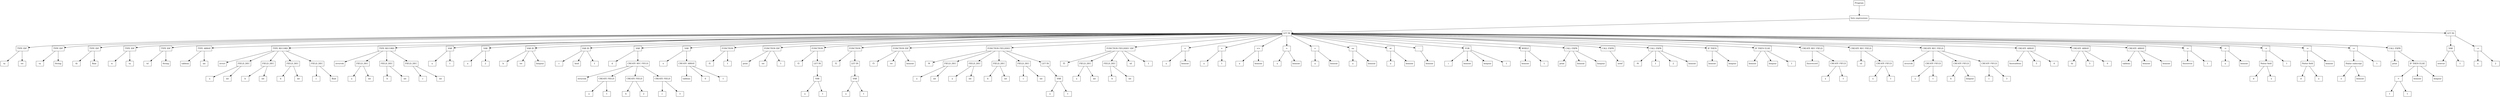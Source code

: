 digraph "ast"{

	nodesep=1;
	ranksep=1;

	N2 [label="LET IN", shape="box"];
	N4 [label="ta", shape="box"];
	N5 [label="int", shape="box"];
	N3 [label="TYPE IDF", shape="box"];
	N7 [label="ta", shape="box"];
	N8 [label="String", shape="box"];
	N6 [label="TYPE IDF", shape="box"];
	N10 [label="tb", shape="box"];
	N11 [label="float", shape="box"];
	N9 [label="TYPE IDF", shape="box"];
	N13 [label="tc", shape="box"];
	N14 [label="ta", shape="box"];
	N12 [label="TYPE IDF", shape="box"];
	N16 [label="td", shape="box"];
	N17 [label="String", shape="box"];
	N15 [label="TYPE IDF", shape="box"];
	N19 [label="tableau", shape="box"];
	N20 [label="int", shape="box"];
	N18 [label="TYPE ARRAY", shape="box"];
	N22 [label="struct", shape="box"];
	N24 [label="a", shape="box"];
	N25 [label="int", shape="box"];
	N23 [label="FIELD_DEC", shape="box"];
	N21 [label="TYPE RECORD", shape="box"];
	N27 [label="b", shape="box"];
	N28 [label="int", shape="box"];
	N26 [label="FIELD_DEC", shape="box"];
	N30 [label="b", shape="box"];
	N31 [label="int", shape="box"];
	N29 [label="FIELD_DEC", shape="box"];
	N33 [label="c", shape="box"];
	N34 [label="float", shape="box"];
	N32 [label="FIELD_DEC", shape="box"];
	N36 [label="structok", shape="box"];
	N38 [label="a", shape="box"];
	N39 [label="int", shape="box"];
	N37 [label="FIELD_DEC", shape="box"];
	N35 [label="TYPE RECORD", shape="box"];
	N41 [label="b", shape="box"];
	N42 [label="int", shape="box"];
	N40 [label="FIELD_DEC", shape="box"];
	N44 [label="c", shape="box"];
	N45 [label="int", shape="box"];
	N43 [label="FIELD_DEC", shape="box"];
	N47 [label="a", shape="box"];
	N48 [label="1", shape="box"];
	N46 [label="VAR", shape="box"];
	N50 [label="a", shape="box"];
	N51 [label="2", shape="box"];
	N49 [label="VAR", shape="box"];
	N53 [label="b", shape="box"];
	N54 [label="int", shape="box"];
	N55 [label="bonjour", shape="box"];
	N52 [label="VAR ID", shape="box"];
	N57 [label="c", shape="box"];
	N58 [label="bool", shape="box"];
	N59 [label="1", shape="box"];
	N56 [label="VAR ID", shape="box"];
	N61 [label="d", shape="box"];
	N62 [label="CREATE REC FIELD", shape="box"];
	N63 [label="structok", shape="box"];
	N64 [label="CREATE FIELD", shape="box"];
	N65 [label="a", shape="box"];
	N66 [label="1", shape="box"];
	N67 [label="CREATE FIELD", shape="box"];
	N68 [label="b", shape="box"];
	N69 [label="2", shape="box"];
	N70 [label="CREATE FIELD", shape="box"];
	N71 [label="c", shape="box"];
	N72 [label="3", shape="box"];
	N60 [label="VAR", shape="box"];
	N74 [label="e", shape="box"];
	N75 [label="CREATE ARRAY", shape="box"];
	N76 [label="tableau", shape="box"];
	N77 [label="0", shape="box"];
	N78 [label="1", shape="box"];
	N73 [label="VAR", shape="box"];
	N80 [label="f1", shape="box"];
	N81 [label="1", shape="box"];
	N79 [label="FONCTION", shape="box"];
	N83 [label="print", shape="box"];
	N84 [label="int", shape="box"];
	N85 [label="1", shape="box"];
	N82 [label="FONCTION IDF", shape="box"];
	N87 [label="f2", shape="box"];
	N88 [label="LET IN", shape="box"];
	N90 [label="a", shape="box"];
	N91 [label="1", shape="box"];
	N89 [label="VAR", shape="box"];
	N86 [label="FONCTION", shape="box"];
	N93 [label="f2", shape="box"];
	N94 [label="LET IN", shape="box"];
	N96 [label="a", shape="box"];
	N97 [label="1", shape="box"];
	N95 [label="VAR", shape="box"];
	N92 [label="FONCTION", shape="box"];
	N99 [label="f3", shape="box"];
	N100 [label="int", shape="box"];
	N101 [label="bonsoir", shape="box"];
	N98 [label="FONCTION IDF", shape="box"];
	N103 [label="f4", shape="box"];
	N105 [label="a", shape="box"];
	N106 [label="int", shape="box"];
	N104 [label="FIELD_DEC", shape="box"];
	N102 [label="FONCTION FIELDDEC", shape="box"];
	N108 [label="a", shape="box"];
	N109 [label="int", shape="box"];
	N107 [label="FIELD_DEC", shape="box"];
	N111 [label="b", shape="box"];
	N112 [label="int", shape="box"];
	N110 [label="FIELD_DEC", shape="box"];
	N114 [label="c", shape="box"];
	N115 [label="int", shape="box"];
	N113 [label="FIELD_DEC", shape="box"];
	N116 [label="LET IN", shape="box"];
	N118 [label="a", shape="box"];
	N119 [label="1", shape="box"];
	N117 [label="VAR", shape="box"];
	N121 [label="f5", shape="box"];
	N123 [label="a", shape="box"];
	N124 [label="int", shape="box"];
	N122 [label="FIELD_DEC", shape="box"];
	N120 [label="FONCTION FIELDDEC IDF", shape="box"];
	N126 [label="b", shape="box"];
	N127 [label="int", shape="box"];
	N125 [label="FIELD_DEC", shape="box"];
	N128 [label="td", shape="box"];
	N129 [label="1", shape="box"];
	N131 [label="a", shape="box"];
	N132 [label="bonsoir", shape="box"];
	N130 [label="=", shape="box"];
	N134 [label="a", shape="box"];
	N135 [label="1", shape="box"];
	N133 [label="=", shape="box"];
	N137 [label="a", shape="box"];
	N138 [label="bonsoir", shape="box"];
	N136 [label="<>", shape="box"];
	N140 [label="a", shape="box"];
	N141 [label="bonsoir", shape="box"];
	N139 [label=">", shape="box"];
	N143 [label="a", shape="box"];
	N144 [label="bonsoir", shape="box"];
	N142 [label="+", shape="box"];
	N146 [label="a", shape="box"];
	N147 [label="bonsoir", shape="box"];
	N145 [label="ou", shape="box"];
	N149 [label="a", shape="box"];
	N150 [label="bonsoir", shape="box"];
	N148 [label="et", shape="box"];
	N152 [label="bonsoir", shape="box"];
	N151 [label="-", shape="box"];
	N153 [label="FOR", shape="box"];
	N154 [label="i", shape="box"];
	N155 [label="bonsoir", shape="box"];
	N156 [label="bonjour", shape="box"];
	N157 [label="1", shape="box"];
	N158 [label="WHILE", shape="box"];
	N159 [label="bonsoir", shape="box"];
	N160 [label="1", shape="box"];
	N161 [label="CALL EXPR", shape="box"];
	N162 [label="print", shape="box"];
	N163 [label="bonsoir", shape="box"];
	N164 [label="bonjour", shape="box"];
	N165 [label="CALL EXPR", shape="box"];
	N166 [label="newf", shape="box"];
	N167 [label="CALL EXPR", shape="box"];
	N168 [label="f4", shape="box"];
	N169 [label="1", shape="box"];
	N170 [label="2", shape="box"];
	N171 [label="bonsoir", shape="box"];
	N172 [label="IF THEN", shape="box"];
	N173 [label="bonsoir", shape="box"];
	N174 [label="bonjour", shape="box"];
	N175 [label="IF THEN ELSE", shape="box"];
	N176 [label="bonsoir", shape="box"];
	N177 [label="bonjour", shape="box"];
	N178 [label="1", shape="box"];
	N179 [label="CREATE REC FIELD", shape="box"];
	N180 [label="fauxrecord", shape="box"];
	N181 [label="CREATE FIELD", shape="box"];
	N182 [label="x", shape="box"];
	N183 [label="1", shape="box"];
	N184 [label="CREATE REC FIELD", shape="box"];
	N185 [label="td", shape="box"];
	N186 [label="CREATE FIELD", shape="box"];
	N187 [label="x", shape="box"];
	N188 [label="1", shape="box"];
	N189 [label="CREATE REC FIELD", shape="box"];
	N190 [label="structok", shape="box"];
	N191 [label="CREATE FIELD", shape="box"];
	N192 [label="x", shape="box"];
	N193 [label="1", shape="box"];
	N194 [label="CREATE FIELD", shape="box"];
	N195 [label="b", shape="box"];
	N196 [label="bonjour", shape="box"];
	N197 [label="CREATE FIELD", shape="box"];
	N198 [label="c", shape="box"];
	N199 [label="3", shape="box"];
	N200 [label="CREATE ARRAY", shape="box"];
	N201 [label="fauxtableau", shape="box"];
	N202 [label="5", shape="box"];
	N203 [label="0", shape="box"];
	N204 [label="CREATE ARRAY", shape="box"];
	N205 [label="tb", shape="box"];
	N206 [label="5", shape="box"];
	N207 [label="0", shape="box"];
	N208 [label="CREATE ARRAY", shape="box"];
	N209 [label="tableau", shape="box"];
	N210 [label="bonsoir", shape="box"];
	N211 [label="bonsoir", shape="box"];
	N213 [label="faussevar", shape="box"];
	N214 [label="1", shape="box"];
	N212 [label=":=", shape="box"];
	N216 [label="a", shape="box"];
	N217 [label="bonsoir", shape="box"];
	N215 [label=":=", shape="box"];
	N220 [label="d", shape="box"];
	N221 [label="x", shape="box"];
	N219 [label="lValue field", shape="box"];
	N222 [label="1", shape="box"];
	N218 [label=":=", shape="box"];
	N225 [label="d", shape="box"];
	N226 [label="a", shape="box"];
	N224 [label="lValue field", shape="box"];
	N227 [label="bonsoir", shape="box"];
	N223 [label=":=", shape="box"];
	N230 [label="e", shape="box"];
	N231 [label="bonsoir", shape="box"];
	N229 [label="lValue subscript", shape="box"];
	N232 [label="1", shape="box"];
	N228 [label=":=", shape="box"];
	N233 [label="CALL EXPR", shape="box"];
	N234 [label="print", shape="box"];
	N235 [label="IF THEN ELSE", shape="box"];
	N237 [label="1", shape="box"];
	N238 [label="1", shape="box"];
	N236 [label="=", shape="box"];
	N239 [label="bonsoir", shape="box"];
	N240 [label="bonjour", shape="box"];
	N1 [label="liste expressions", shape="box"];
	N241 [label="LET IN", shape="box"];
	N243 [label="newvar", shape="box"];
	N244 [label="1", shape="box"];
	N242 [label="VAR", shape="box"];
	N246 [label="a", shape="box"];
	N247 [label="2", shape="box"];
	N245 [label=":=", shape="box"];
	N0 [label="Program", shape="box"];

	N3 -> N4; 
	N3 -> N5; 
	N2 -> N3; 
	N6 -> N7; 
	N6 -> N8; 
	N2 -> N6; 
	N9 -> N10; 
	N9 -> N11; 
	N2 -> N9; 
	N12 -> N13; 
	N12 -> N14; 
	N2 -> N12; 
	N15 -> N16; 
	N15 -> N17; 
	N2 -> N15; 
	N18 -> N19; 
	N18 -> N20; 
	N2 -> N18; 
	N23 -> N24; 
	N23 -> N25; 
	N21 -> N22; 
	N21 -> N23; 
	N26 -> N27; 
	N26 -> N28; 
	N21 -> N26; 
	N29 -> N30; 
	N29 -> N31; 
	N21 -> N29; 
	N32 -> N33; 
	N32 -> N34; 
	N21 -> N32; 
	N2 -> N21; 
	N37 -> N38; 
	N37 -> N39; 
	N35 -> N36; 
	N35 -> N37; 
	N40 -> N41; 
	N40 -> N42; 
	N35 -> N40; 
	N43 -> N44; 
	N43 -> N45; 
	N35 -> N43; 
	N2 -> N35; 
	N46 -> N47; 
	N46 -> N48; 
	N2 -> N46; 
	N49 -> N50; 
	N49 -> N51; 
	N2 -> N49; 
	N52 -> N53; 
	N52 -> N54; 
	N52 -> N55; 
	N2 -> N52; 
	N56 -> N57; 
	N56 -> N58; 
	N56 -> N59; 
	N2 -> N56; 
	N62 -> N63; 
	N64 -> N65; 
	N64 -> N66; 
	N62 -> N64; 
	N67 -> N68; 
	N67 -> N69; 
	N62 -> N67; 
	N70 -> N71; 
	N70 -> N72; 
	N62 -> N70; 
	N60 -> N61; 
	N60 -> N62; 
	N2 -> N60; 
	N75 -> N76; 
	N75 -> N77; 
	N75 -> N78; 
	N73 -> N74; 
	N73 -> N75; 
	N2 -> N73; 
	N79 -> N80; 
	N79 -> N81; 
	N2 -> N79; 
	N82 -> N83; 
	N82 -> N84; 
	N82 -> N85; 
	N2 -> N82; 
	N89 -> N90; 
	N89 -> N91; 
	N88 -> N89; 
	N86 -> N87; 
	N86 -> N88; 
	N2 -> N86; 
	N95 -> N96; 
	N95 -> N97; 
	N94 -> N95; 
	N92 -> N93; 
	N92 -> N94; 
	N2 -> N92; 
	N98 -> N99; 
	N98 -> N100; 
	N98 -> N101; 
	N2 -> N98; 
	N104 -> N105; 
	N104 -> N106; 
	N102 -> N103; 
	N102 -> N104; 
	N107 -> N108; 
	N107 -> N109; 
	N102 -> N107; 
	N110 -> N111; 
	N110 -> N112; 
	N102 -> N110; 
	N113 -> N114; 
	N113 -> N115; 
	N102 -> N113; 
	N117 -> N118; 
	N117 -> N119; 
	N116 -> N117; 
	N102 -> N116; 
	N2 -> N102; 
	N122 -> N123; 
	N122 -> N124; 
	N120 -> N121; 
	N120 -> N122; 
	N125 -> N126; 
	N125 -> N127; 
	N120 -> N125; 
	N120 -> N128; 
	N120 -> N129; 
	N2 -> N120; 
	N130 -> N131; 
	N130 -> N132; 
	N2 -> N130; 
	N133 -> N134; 
	N133 -> N135; 
	N2 -> N133; 
	N136 -> N137; 
	N136 -> N138; 
	N2 -> N136; 
	N139 -> N140; 
	N139 -> N141; 
	N2 -> N139; 
	N142 -> N143; 
	N142 -> N144; 
	N2 -> N142; 
	N145 -> N146; 
	N145 -> N147; 
	N2 -> N145; 
	N148 -> N149; 
	N148 -> N150; 
	N2 -> N148; 
	N151 -> N152; 
	N2 -> N151; 
	N153 -> N154; 
	N153 -> N155; 
	N153 -> N156; 
	N153 -> N157; 
	N2 -> N153; 
	N158 -> N159; 
	N158 -> N160; 
	N2 -> N158; 
	N161 -> N162; 
	N161 -> N163; 
	N161 -> N164; 
	N2 -> N161; 
	N165 -> N166; 
	N2 -> N165; 
	N167 -> N168; 
	N167 -> N169; 
	N167 -> N170; 
	N167 -> N171; 
	N2 -> N167; 
	N172 -> N173; 
	N172 -> N174; 
	N2 -> N172; 
	N175 -> N176; 
	N175 -> N177; 
	N175 -> N178; 
	N2 -> N175; 
	N179 -> N180; 
	N181 -> N182; 
	N181 -> N183; 
	N179 -> N181; 
	N2 -> N179; 
	N184 -> N185; 
	N186 -> N187; 
	N186 -> N188; 
	N184 -> N186; 
	N2 -> N184; 
	N189 -> N190; 
	N191 -> N192; 
	N191 -> N193; 
	N189 -> N191; 
	N194 -> N195; 
	N194 -> N196; 
	N189 -> N194; 
	N197 -> N198; 
	N197 -> N199; 
	N189 -> N197; 
	N2 -> N189; 
	N200 -> N201; 
	N200 -> N202; 
	N200 -> N203; 
	N2 -> N200; 
	N204 -> N205; 
	N204 -> N206; 
	N204 -> N207; 
	N2 -> N204; 
	N208 -> N209; 
	N208 -> N210; 
	N208 -> N211; 
	N2 -> N208; 
	N212 -> N213; 
	N212 -> N214; 
	N2 -> N212; 
	N215 -> N216; 
	N215 -> N217; 
	N2 -> N215; 
	N219 -> N220; 
	N219 -> N221; 
	N218 -> N219; 
	N218 -> N222; 
	N2 -> N218; 
	N224 -> N225; 
	N224 -> N226; 
	N223 -> N224; 
	N223 -> N227; 
	N2 -> N223; 
	N229 -> N230; 
	N229 -> N231; 
	N228 -> N229; 
	N228 -> N232; 
	N2 -> N228; 
	N233 -> N234; 
	N236 -> N237; 
	N236 -> N238; 
	N235 -> N236; 
	N235 -> N239; 
	N235 -> N240; 
	N233 -> N235; 
	N2 -> N233; 
	N1 -> N2; 
	N242 -> N243; 
	N242 -> N244; 
	N241 -> N242; 
	N245 -> N246; 
	N245 -> N247; 
	N241 -> N245; 
	N1 -> N241; 
	N0 -> N1; 
}